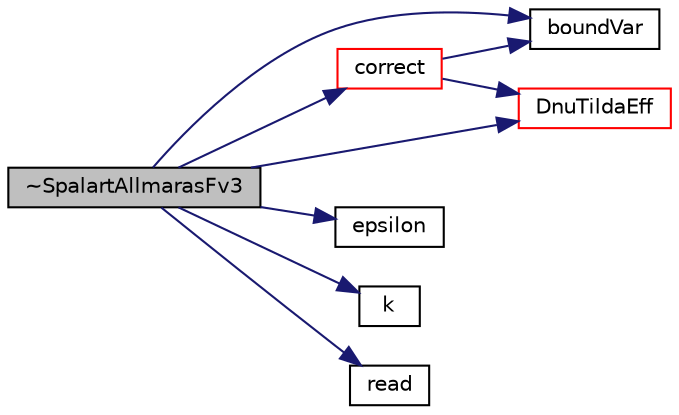 digraph "~SpalartAllmarasFv3"
{
  bgcolor="transparent";
  edge [fontname="Helvetica",fontsize="10",labelfontname="Helvetica",labelfontsize="10"];
  node [fontname="Helvetica",fontsize="10",shape=record];
  rankdir="LR";
  Node19 [label="~SpalartAllmarasFv3",height=0.2,width=0.4,color="black", fillcolor="grey75", style="filled", fontcolor="black"];
  Node19 -> Node20 [color="midnightblue",fontsize="10",style="solid",fontname="Helvetica"];
  Node20 [label="boundVar",height=0.2,width=0.4,color="black",URL="$classFoam_1_1RASModels_1_1SpalartAllmarasFv3.html#a651877cab924009dde4903794ff93639",tooltip="bound the turbulence vars "];
  Node19 -> Node21 [color="midnightblue",fontsize="10",style="solid",fontname="Helvetica"];
  Node21 [label="correct",height=0.2,width=0.4,color="red",URL="$classFoam_1_1RASModels_1_1SpalartAllmarasFv3.html#a3ae44b28050c3aa494c1d8e18cf618c1"];
  Node21 -> Node27 [color="midnightblue",fontsize="10",style="solid",fontname="Helvetica"];
  Node27 [label="DnuTildaEff",height=0.2,width=0.4,color="red",URL="$classFoam_1_1RASModels_1_1SpalartAllmarasFv3.html#a3db17e0612d3f43dfc21d593b7f7a942"];
  Node21 -> Node20 [color="midnightblue",fontsize="10",style="solid",fontname="Helvetica"];
  Node19 -> Node27 [color="midnightblue",fontsize="10",style="solid",fontname="Helvetica"];
  Node19 -> Node30 [color="midnightblue",fontsize="10",style="solid",fontname="Helvetica"];
  Node30 [label="epsilon",height=0.2,width=0.4,color="black",URL="$classFoam_1_1RASModels_1_1SpalartAllmarasFv3.html#a7593db4148b0ba5155861a0292ec9c32"];
  Node19 -> Node31 [color="midnightblue",fontsize="10",style="solid",fontname="Helvetica"];
  Node31 [label="k",height=0.2,width=0.4,color="black",URL="$classFoam_1_1RASModels_1_1SpalartAllmarasFv3.html#a2e01d66cd4db498fd5e869ea66925978"];
  Node19 -> Node32 [color="midnightblue",fontsize="10",style="solid",fontname="Helvetica"];
  Node32 [label="read",height=0.2,width=0.4,color="black",URL="$classFoam_1_1RASModels_1_1SpalartAllmarasFv3.html#af816873151ddb0126e98bb2f914d8ed5"];
}
